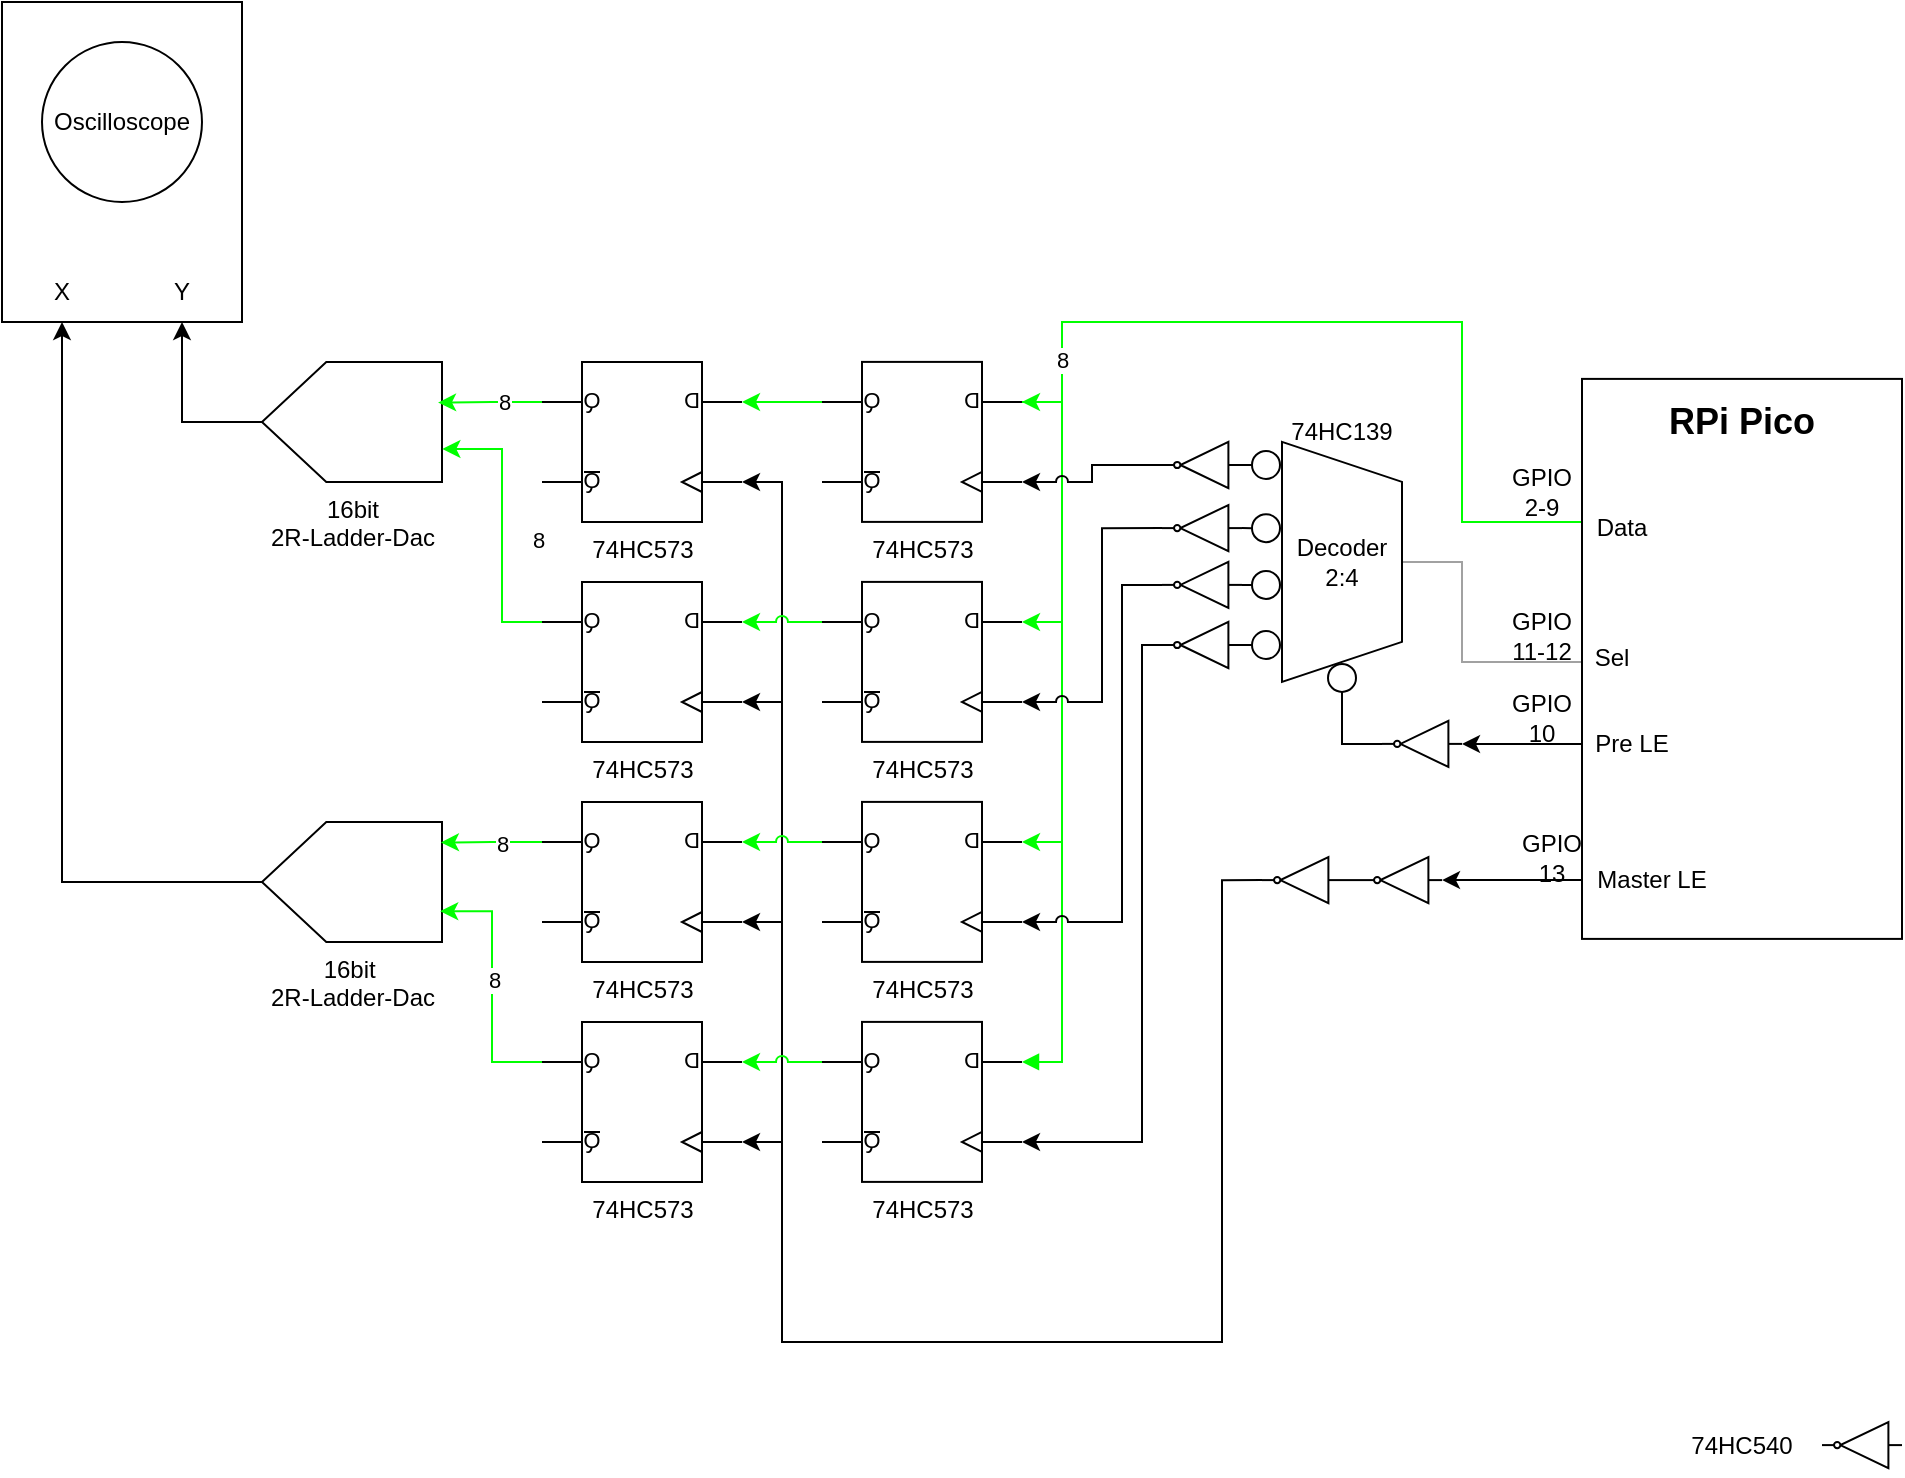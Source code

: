 <mxfile version="23.0.2" type="device">
  <diagram name="Page-1" id="mlNaame3dPTzkx42rLjh">
    <mxGraphModel dx="2049" dy="1204" grid="1" gridSize="10" guides="1" tooltips="1" connect="1" arrows="1" fold="1" page="1" pageScale="1" pageWidth="1169" pageHeight="827" math="0" shadow="0">
      <root>
        <mxCell id="0" />
        <mxCell id="1" parent="0" />
        <mxCell id="L3b0b9CqX7uJdZbYcvF_-2" value="" style="rounded=0;whiteSpace=wrap;html=1;" parent="1" vertex="1">
          <mxGeometry x="170" y="50" width="120" height="160" as="geometry" />
        </mxCell>
        <mxCell id="L3b0b9CqX7uJdZbYcvF_-3" value="Oscilloscope" style="ellipse;whiteSpace=wrap;html=1;aspect=fixed;" parent="1" vertex="1">
          <mxGeometry x="190" y="70" width="80" height="80" as="geometry" />
        </mxCell>
        <mxCell id="L3b0b9CqX7uJdZbYcvF_-4" value="X" style="text;html=1;strokeColor=none;fillColor=none;align=center;verticalAlign=middle;whiteSpace=wrap;rounded=0;" parent="1" vertex="1">
          <mxGeometry x="170" y="180" width="60" height="30" as="geometry" />
        </mxCell>
        <mxCell id="L3b0b9CqX7uJdZbYcvF_-5" value="Y" style="text;html=1;strokeColor=none;fillColor=none;align=center;verticalAlign=middle;whiteSpace=wrap;rounded=0;" parent="1" vertex="1">
          <mxGeometry x="230" y="180" width="60" height="30" as="geometry" />
        </mxCell>
        <mxCell id="L3b0b9CqX7uJdZbYcvF_-10" style="edgeStyle=orthogonalEdgeStyle;rounded=0;orthogonalLoop=1;jettySize=auto;html=1;entryX=0.5;entryY=1;entryDx=0;entryDy=0;" parent="1" source="L3b0b9CqX7uJdZbYcvF_-8" target="L3b0b9CqX7uJdZbYcvF_-5" edge="1">
          <mxGeometry relative="1" as="geometry" />
        </mxCell>
        <mxCell id="L3b0b9CqX7uJdZbYcvF_-8" value="&lt;div&gt;16bit&lt;/div&gt;&lt;div&gt;2R-Ladder-Dac&lt;/div&gt;" style="verticalLabelPosition=bottom;shadow=0;dashed=0;align=center;html=1;verticalAlign=top;shape=mxgraph.electrical.abstract.dac;rotation=0;flipH=1;direction=east;" parent="1" vertex="1">
          <mxGeometry x="300" y="230" width="90" height="60" as="geometry" />
        </mxCell>
        <mxCell id="L3b0b9CqX7uJdZbYcvF_-11" style="edgeStyle=orthogonalEdgeStyle;rounded=0;orthogonalLoop=1;jettySize=auto;html=1;entryX=0.5;entryY=1;entryDx=0;entryDy=0;" parent="1" source="L3b0b9CqX7uJdZbYcvF_-9" target="L3b0b9CqX7uJdZbYcvF_-4" edge="1">
          <mxGeometry relative="1" as="geometry" />
        </mxCell>
        <mxCell id="L3b0b9CqX7uJdZbYcvF_-9" value="&lt;div&gt;16bit&amp;nbsp;&lt;/div&gt;&lt;div&gt;2R-Ladder-Dac&lt;/div&gt;" style="verticalLabelPosition=bottom;shadow=0;dashed=0;align=center;html=1;verticalAlign=top;shape=mxgraph.electrical.abstract.dac;rotation=0;flipH=1;direction=east;" parent="1" vertex="1">
          <mxGeometry x="300" y="460" width="90" height="60" as="geometry" />
        </mxCell>
        <mxCell id="L3b0b9CqX7uJdZbYcvF_-50" style="edgeStyle=orthogonalEdgeStyle;rounded=0;orthogonalLoop=1;jettySize=auto;html=1;exitX=0.5;exitY=0;exitDx=0;exitDy=0;entryX=0;entryY=0.5;entryDx=0;entryDy=0;strokeColor=#A1A1A1;endArrow=none;endFill=0;" parent="1" source="L3b0b9CqX7uJdZbYcvF_-13" target="L3b0b9CqX7uJdZbYcvF_-42" edge="1">
          <mxGeometry relative="1" as="geometry">
            <Array as="points">
              <mxPoint x="900" y="329.95" />
              <mxPoint x="900" y="379.95" />
            </Array>
          </mxGeometry>
        </mxCell>
        <mxCell id="L3b0b9CqX7uJdZbYcvF_-13" value="&lt;div&gt;Decoder&lt;/div&gt;&lt;div&gt;2:4&lt;br&gt;&lt;/div&gt;" style="shape=trapezoid;perimeter=trapezoidPerimeter;whiteSpace=wrap;html=1;fixedSize=1;direction=south;" parent="1" vertex="1">
          <mxGeometry x="810" y="269.95" width="60" height="120" as="geometry" />
        </mxCell>
        <mxCell id="L3b0b9CqX7uJdZbYcvF_-46" style="edgeStyle=orthogonalEdgeStyle;rounded=0;orthogonalLoop=1;jettySize=auto;html=1;exitX=0;exitY=0.25;exitDx=0;exitDy=0;exitPerimeter=0;entryX=0;entryY=0.25;entryDx=0;entryDy=0;strokeColor=#00ff00;endArrow=none;endFill=0;" parent="1" source="L3b0b9CqX7uJdZbYcvF_-14" target="L3b0b9CqX7uJdZbYcvF_-42" edge="1">
          <mxGeometry relative="1" as="geometry">
            <Array as="points">
              <mxPoint x="700" y="249.95" />
              <mxPoint x="700" y="209.95" />
              <mxPoint x="900" y="209.95" />
              <mxPoint x="900" y="309.95" />
            </Array>
          </mxGeometry>
        </mxCell>
        <mxCell id="L3b0b9CqX7uJdZbYcvF_-14" value="&lt;div&gt;74HC573&lt;/div&gt;" style="verticalLabelPosition=bottom;shadow=0;dashed=0;align=center;html=1;verticalAlign=top;shape=mxgraph.electrical.logic_gates.d_type_flip-flop;flipH=1;" parent="1" vertex="1">
          <mxGeometry x="580" y="229.95" width="100" height="80" as="geometry" />
        </mxCell>
        <mxCell id="L3b0b9CqX7uJdZbYcvF_-28" style="edgeStyle=orthogonalEdgeStyle;rounded=0;orthogonalLoop=1;jettySize=auto;html=1;exitX=0;exitY=0.25;exitDx=0;exitDy=0;exitPerimeter=0;endArrow=none;endFill=0;strokeColor=#00ff00;startArrow=classic;startFill=1;" parent="1" source="L3b0b9CqX7uJdZbYcvF_-15" edge="1">
          <mxGeometry relative="1" as="geometry">
            <mxPoint x="700.0" y="350.191" as="targetPoint" />
          </mxGeometry>
        </mxCell>
        <mxCell id="L3b0b9CqX7uJdZbYcvF_-15" value="74HC573" style="verticalLabelPosition=bottom;shadow=0;dashed=0;align=center;html=1;verticalAlign=top;shape=mxgraph.electrical.logic_gates.d_type_flip-flop;flipH=1;" parent="1" vertex="1">
          <mxGeometry x="580" y="339.95" width="100" height="80" as="geometry" />
        </mxCell>
        <mxCell id="L3b0b9CqX7uJdZbYcvF_-29" style="edgeStyle=orthogonalEdgeStyle;rounded=0;orthogonalLoop=1;jettySize=auto;html=1;exitX=0;exitY=0.25;exitDx=0;exitDy=0;exitPerimeter=0;endArrow=none;endFill=0;strokeColor=#00ff00;startArrow=classic;startFill=1;" parent="1" source="L3b0b9CqX7uJdZbYcvF_-16" edge="1">
          <mxGeometry relative="1" as="geometry">
            <mxPoint x="700" y="470" as="targetPoint" />
          </mxGeometry>
        </mxCell>
        <mxCell id="L3b0b9CqX7uJdZbYcvF_-16" value="&lt;div&gt;74HC573&lt;/div&gt;&lt;div&gt;&lt;br&gt;&lt;/div&gt;" style="verticalLabelPosition=bottom;shadow=0;dashed=0;align=center;html=1;verticalAlign=top;shape=mxgraph.electrical.logic_gates.d_type_flip-flop;flipH=1;" parent="1" vertex="1">
          <mxGeometry x="580" y="449.95" width="100" height="80" as="geometry" />
        </mxCell>
        <mxCell id="L3b0b9CqX7uJdZbYcvF_-27" style="edgeStyle=orthogonalEdgeStyle;rounded=0;orthogonalLoop=1;jettySize=auto;html=1;exitX=0;exitY=0.25;exitDx=0;exitDy=0;exitPerimeter=0;endArrow=classic;endFill=1;entryX=0;entryY=0.25;entryDx=0;entryDy=0;entryPerimeter=0;strokeColor=#00ff00;startArrow=block;startFill=1;jumpStyle=none;jumpSize=5;" parent="1" source="L3b0b9CqX7uJdZbYcvF_-17" target="L3b0b9CqX7uJdZbYcvF_-14" edge="1">
          <mxGeometry relative="1" as="geometry">
            <mxPoint x="710.0" y="229.95" as="targetPoint" />
          </mxGeometry>
        </mxCell>
        <mxCell id="L3b0b9CqX7uJdZbYcvF_-30" value="8" style="edgeLabel;html=1;align=center;verticalAlign=middle;resizable=0;points=[];" parent="L3b0b9CqX7uJdZbYcvF_-27" vertex="1" connectable="0">
          <mxGeometry x="0.776" relative="1" as="geometry">
            <mxPoint y="-43" as="offset" />
          </mxGeometry>
        </mxCell>
        <mxCell id="L3b0b9CqX7uJdZbYcvF_-17" value="74HC573" style="verticalLabelPosition=bottom;shadow=0;dashed=0;align=center;html=1;verticalAlign=top;shape=mxgraph.electrical.logic_gates.d_type_flip-flop;flipH=1;" parent="1" vertex="1">
          <mxGeometry x="580" y="559.95" width="100" height="80" as="geometry" />
        </mxCell>
        <mxCell id="L3b0b9CqX7uJdZbYcvF_-42" value="" style="rounded=0;whiteSpace=wrap;html=1;" parent="1" vertex="1">
          <mxGeometry x="960" y="238.45" width="160" height="280" as="geometry" />
        </mxCell>
        <mxCell id="L3b0b9CqX7uJdZbYcvF_-41" value="" style="shape=image;verticalLabelPosition=bottom;labelBackgroundColor=default;verticalAlign=top;aspect=fixed;imageAspect=0;image=https://upload.wikimedia.org/wikipedia/de/thumb/c/cb/Raspberry_Pi_Logo.svg/570px-Raspberry_Pi_Logo.svg.png;" parent="1" vertex="1">
          <mxGeometry x="1016.26" y="348.45" width="47.49" height="60" as="geometry" />
        </mxCell>
        <mxCell id="L3b0b9CqX7uJdZbYcvF_-49" value="&lt;div&gt;GPIO&lt;/div&gt;&lt;div&gt;11-12&lt;/div&gt;" style="text;html=1;strokeColor=none;fillColor=none;align=center;verticalAlign=middle;whiteSpace=wrap;rounded=0;" parent="1" vertex="1">
          <mxGeometry x="920" y="349.95" width="40" height="35" as="geometry" />
        </mxCell>
        <mxCell id="L3b0b9CqX7uJdZbYcvF_-76" style="edgeStyle=orthogonalEdgeStyle;rounded=0;orthogonalLoop=1;jettySize=auto;html=1;exitX=0;exitY=0.75;exitDx=0;exitDy=0;exitPerimeter=0;startArrow=classic;startFill=1;endArrow=none;endFill=0;entryX=1;entryY=0.5;entryDx=0;entryDy=0;entryPerimeter=0;" parent="1" source="L3b0b9CqX7uJdZbYcvF_-55" target="L3b0b9CqX7uJdZbYcvF_-104" edge="1">
          <mxGeometry relative="1" as="geometry">
            <mxPoint x="555.217" y="720" as="targetPoint" />
            <Array as="points">
              <mxPoint x="560" y="290" />
              <mxPoint x="560" y="720" />
              <mxPoint x="780" y="720" />
              <mxPoint x="780" y="489" />
            </Array>
          </mxGeometry>
        </mxCell>
        <mxCell id="L3b0b9CqX7uJdZbYcvF_-52" value="&lt;div&gt;GPIO&lt;/div&gt;&lt;div&gt;2-9&lt;br&gt;&lt;/div&gt;" style="text;html=1;strokeColor=none;fillColor=none;align=center;verticalAlign=middle;whiteSpace=wrap;rounded=0;" parent="1" vertex="1">
          <mxGeometry x="920" y="279.95" width="40" height="30" as="geometry" />
        </mxCell>
        <mxCell id="L3b0b9CqX7uJdZbYcvF_-55" value="&lt;div&gt;74HC573&lt;/div&gt;" style="verticalLabelPosition=bottom;shadow=0;dashed=0;align=center;html=1;verticalAlign=top;shape=mxgraph.electrical.logic_gates.d_type_flip-flop;flipH=1;" parent="1" vertex="1">
          <mxGeometry x="440" y="230" width="100" height="80" as="geometry" />
        </mxCell>
        <mxCell id="L3b0b9CqX7uJdZbYcvF_-79" style="edgeStyle=orthogonalEdgeStyle;rounded=0;orthogonalLoop=1;jettySize=auto;html=1;exitX=0;exitY=0.75;exitDx=0;exitDy=0;exitPerimeter=0;endArrow=none;endFill=0;startArrow=classic;startFill=1;" parent="1" source="L3b0b9CqX7uJdZbYcvF_-56" edge="1">
          <mxGeometry relative="1" as="geometry">
            <mxPoint x="560" y="400" as="targetPoint" />
          </mxGeometry>
        </mxCell>
        <mxCell id="L3b0b9CqX7uJdZbYcvF_-56" value="&lt;div&gt;74HC573&lt;/div&gt;" style="verticalLabelPosition=bottom;shadow=0;dashed=0;align=center;html=1;verticalAlign=top;shape=mxgraph.electrical.logic_gates.d_type_flip-flop;flipH=1;" parent="1" vertex="1">
          <mxGeometry x="440" y="340" width="100" height="80" as="geometry" />
        </mxCell>
        <mxCell id="L3b0b9CqX7uJdZbYcvF_-78" style="edgeStyle=orthogonalEdgeStyle;rounded=0;orthogonalLoop=1;jettySize=auto;html=1;exitX=0;exitY=0.75;exitDx=0;exitDy=0;exitPerimeter=0;endArrow=none;endFill=0;startArrow=classic;startFill=1;" parent="1" source="L3b0b9CqX7uJdZbYcvF_-57" edge="1">
          <mxGeometry relative="1" as="geometry">
            <mxPoint x="560" y="510" as="targetPoint" />
          </mxGeometry>
        </mxCell>
        <mxCell id="L3b0b9CqX7uJdZbYcvF_-57" value="&lt;div&gt;74HC573&lt;/div&gt;" style="verticalLabelPosition=bottom;shadow=0;dashed=0;align=center;html=1;verticalAlign=top;shape=mxgraph.electrical.logic_gates.d_type_flip-flop;flipH=1;" parent="1" vertex="1">
          <mxGeometry x="440" y="450" width="100" height="80" as="geometry" />
        </mxCell>
        <mxCell id="L3b0b9CqX7uJdZbYcvF_-77" style="edgeStyle=orthogonalEdgeStyle;rounded=0;orthogonalLoop=1;jettySize=auto;html=1;exitX=0;exitY=0.75;exitDx=0;exitDy=0;exitPerimeter=0;startArrow=classic;startFill=1;endArrow=none;endFill=0;" parent="1" source="L3b0b9CqX7uJdZbYcvF_-58" edge="1">
          <mxGeometry relative="1" as="geometry">
            <mxPoint x="560" y="620" as="targetPoint" />
          </mxGeometry>
        </mxCell>
        <mxCell id="L3b0b9CqX7uJdZbYcvF_-58" value="&lt;div&gt;74HC573&lt;/div&gt;" style="verticalLabelPosition=bottom;shadow=0;dashed=0;align=center;html=1;verticalAlign=top;shape=mxgraph.electrical.logic_gates.d_type_flip-flop;flipH=1;" parent="1" vertex="1">
          <mxGeometry x="440" y="560" width="100" height="80" as="geometry" />
        </mxCell>
        <mxCell id="L3b0b9CqX7uJdZbYcvF_-59" style="edgeStyle=orthogonalEdgeStyle;rounded=0;orthogonalLoop=1;jettySize=auto;html=1;exitX=1;exitY=0.25;exitDx=0;exitDy=0;exitPerimeter=0;entryX=0.022;entryY=0.338;entryDx=0;entryDy=0;entryPerimeter=0;strokeColor=#00ff00;" parent="1" source="L3b0b9CqX7uJdZbYcvF_-55" target="L3b0b9CqX7uJdZbYcvF_-8" edge="1">
          <mxGeometry relative="1" as="geometry" />
        </mxCell>
        <mxCell id="L3b0b9CqX7uJdZbYcvF_-73" value="&lt;div&gt;8&lt;/div&gt;" style="edgeLabel;html=1;align=center;verticalAlign=middle;resizable=0;points=[];" parent="L3b0b9CqX7uJdZbYcvF_-59" vertex="1" connectable="0">
          <mxGeometry x="-0.265" relative="1" as="geometry">
            <mxPoint as="offset" />
          </mxGeometry>
        </mxCell>
        <mxCell id="L3b0b9CqX7uJdZbYcvF_-61" style="edgeStyle=orthogonalEdgeStyle;rounded=0;orthogonalLoop=1;jettySize=auto;html=1;exitX=1;exitY=0.25;exitDx=0;exitDy=0;exitPerimeter=0;entryX=-0.002;entryY=0.725;entryDx=0;entryDy=0;entryPerimeter=0;strokeColor=#00ff00;" parent="1" source="L3b0b9CqX7uJdZbYcvF_-56" target="L3b0b9CqX7uJdZbYcvF_-8" edge="1">
          <mxGeometry relative="1" as="geometry">
            <Array as="points">
              <mxPoint x="420" y="360" />
              <mxPoint x="420" y="274" />
            </Array>
          </mxGeometry>
        </mxCell>
        <mxCell id="L3b0b9CqX7uJdZbYcvF_-62" style="edgeStyle=orthogonalEdgeStyle;rounded=0;orthogonalLoop=1;jettySize=auto;html=1;exitX=1;exitY=0.25;exitDx=0;exitDy=0;exitPerimeter=0;entryX=0.006;entryY=0.171;entryDx=0;entryDy=0;entryPerimeter=0;strokeColor=#00ff00;" parent="1" source="L3b0b9CqX7uJdZbYcvF_-57" target="L3b0b9CqX7uJdZbYcvF_-9" edge="1">
          <mxGeometry relative="1" as="geometry" />
        </mxCell>
        <mxCell id="L3b0b9CqX7uJdZbYcvF_-74" value="&lt;div&gt;8&lt;/div&gt;" style="edgeLabel;html=1;align=center;verticalAlign=middle;resizable=0;points=[];" parent="L3b0b9CqX7uJdZbYcvF_-62" vertex="1" connectable="0">
          <mxGeometry x="-0.204" y="1" relative="1" as="geometry">
            <mxPoint as="offset" />
          </mxGeometry>
        </mxCell>
        <mxCell id="L3b0b9CqX7uJdZbYcvF_-63" style="edgeStyle=orthogonalEdgeStyle;rounded=0;orthogonalLoop=1;jettySize=auto;html=1;exitX=1;exitY=0.25;exitDx=0;exitDy=0;exitPerimeter=0;entryX=0.01;entryY=0.743;entryDx=0;entryDy=0;entryPerimeter=0;strokeColor=#00ff00;" parent="1" source="L3b0b9CqX7uJdZbYcvF_-58" target="L3b0b9CqX7uJdZbYcvF_-9" edge="1">
          <mxGeometry relative="1" as="geometry" />
        </mxCell>
        <mxCell id="L3b0b9CqX7uJdZbYcvF_-75" value="&lt;div&gt;8&lt;/div&gt;" style="edgeLabel;html=1;align=center;verticalAlign=middle;resizable=0;points=[];" parent="L3b0b9CqX7uJdZbYcvF_-63" vertex="1" connectable="0">
          <mxGeometry x="0.044" y="-1" relative="1" as="geometry">
            <mxPoint as="offset" />
          </mxGeometry>
        </mxCell>
        <mxCell id="L3b0b9CqX7uJdZbYcvF_-64" style="edgeStyle=orthogonalEdgeStyle;rounded=0;orthogonalLoop=1;jettySize=auto;html=1;exitX=1;exitY=0.25;exitDx=0;exitDy=0;exitPerimeter=0;entryX=0;entryY=0.25;entryDx=0;entryDy=0;entryPerimeter=0;strokeColor=#00ff00;jumpStyle=arc;" parent="1" source="L3b0b9CqX7uJdZbYcvF_-17" target="L3b0b9CqX7uJdZbYcvF_-58" edge="1">
          <mxGeometry relative="1" as="geometry" />
        </mxCell>
        <mxCell id="L3b0b9CqX7uJdZbYcvF_-65" style="edgeStyle=orthogonalEdgeStyle;rounded=0;orthogonalLoop=1;jettySize=auto;html=1;exitX=1;exitY=0.25;exitDx=0;exitDy=0;exitPerimeter=0;entryX=0;entryY=0.25;entryDx=0;entryDy=0;entryPerimeter=0;strokeColor=#00ff00;jumpStyle=arc;" parent="1" source="L3b0b9CqX7uJdZbYcvF_-16" target="L3b0b9CqX7uJdZbYcvF_-57" edge="1">
          <mxGeometry relative="1" as="geometry" />
        </mxCell>
        <mxCell id="L3b0b9CqX7uJdZbYcvF_-66" style="edgeStyle=orthogonalEdgeStyle;rounded=0;orthogonalLoop=1;jettySize=auto;html=1;exitX=1;exitY=0.25;exitDx=0;exitDy=0;exitPerimeter=0;entryX=0;entryY=0.25;entryDx=0;entryDy=0;entryPerimeter=0;strokeColor=#00ff00;jumpStyle=arc;" parent="1" source="L3b0b9CqX7uJdZbYcvF_-15" target="L3b0b9CqX7uJdZbYcvF_-56" edge="1">
          <mxGeometry relative="1" as="geometry" />
        </mxCell>
        <mxCell id="L3b0b9CqX7uJdZbYcvF_-67" style="edgeStyle=orthogonalEdgeStyle;rounded=0;orthogonalLoop=1;jettySize=auto;html=1;exitX=1;exitY=0.25;exitDx=0;exitDy=0;exitPerimeter=0;entryX=0;entryY=0.25;entryDx=0;entryDy=0;entryPerimeter=0;strokeColor=#00ff00;jumpStyle=arc;" parent="1" source="L3b0b9CqX7uJdZbYcvF_-14" target="L3b0b9CqX7uJdZbYcvF_-55" edge="1">
          <mxGeometry relative="1" as="geometry" />
        </mxCell>
        <mxCell id="L3b0b9CqX7uJdZbYcvF_-68" value="8" style="edgeLabel;html=1;align=center;verticalAlign=middle;resizable=0;points=[];" parent="1" vertex="1" connectable="0">
          <mxGeometry x="710" y="238.45" as="geometry">
            <mxPoint x="-272" y="80" as="offset" />
          </mxGeometry>
        </mxCell>
        <mxCell id="L3b0b9CqX7uJdZbYcvF_-80" value="&lt;div&gt;GPIO&lt;/div&gt;&lt;div&gt;13&lt;br&gt;&lt;/div&gt;" style="text;html=1;strokeColor=none;fillColor=none;align=center;verticalAlign=middle;whiteSpace=wrap;rounded=0;" parent="1" vertex="1">
          <mxGeometry x="930" y="460" width="30" height="35" as="geometry" />
        </mxCell>
        <mxCell id="L3b0b9CqX7uJdZbYcvF_-81" value="Master LE" style="text;html=1;strokeColor=none;fillColor=none;align=center;verticalAlign=middle;whiteSpace=wrap;rounded=0;" parent="1" vertex="1">
          <mxGeometry x="960" y="476.55" width="70" height="25" as="geometry" />
        </mxCell>
        <mxCell id="L3b0b9CqX7uJdZbYcvF_-82" value="Sel" style="text;html=1;strokeColor=none;fillColor=none;align=center;verticalAlign=middle;whiteSpace=wrap;rounded=0;" parent="1" vertex="1">
          <mxGeometry x="960" y="365.95" width="30" height="25" as="geometry" />
        </mxCell>
        <mxCell id="L3b0b9CqX7uJdZbYcvF_-83" value="Data" style="text;html=1;strokeColor=none;fillColor=none;align=center;verticalAlign=middle;whiteSpace=wrap;rounded=0;" parent="1" vertex="1">
          <mxGeometry x="960" y="300" width="40" height="25" as="geometry" />
        </mxCell>
        <mxCell id="L3b0b9CqX7uJdZbYcvF_-86" style="edgeStyle=orthogonalEdgeStyle;rounded=0;orthogonalLoop=1;jettySize=auto;html=1;exitX=1;exitY=0.5;exitDx=0;exitDy=0;entryX=1;entryY=0.5;entryDx=0;entryDy=0;endArrow=circle;endFill=0;exitPerimeter=0;" parent="1" source="L3b0b9CqX7uJdZbYcvF_-111" target="L3b0b9CqX7uJdZbYcvF_-13" edge="1">
          <mxGeometry relative="1" as="geometry">
            <Array as="points">
              <mxPoint x="840" y="421" />
            </Array>
          </mxGeometry>
        </mxCell>
        <mxCell id="L3b0b9CqX7uJdZbYcvF_-84" value="Pre LE" style="text;html=1;strokeColor=none;fillColor=none;align=center;verticalAlign=middle;whiteSpace=wrap;rounded=0;" parent="1" vertex="1">
          <mxGeometry x="960" y="408.45" width="50" height="25" as="geometry" />
        </mxCell>
        <mxCell id="L3b0b9CqX7uJdZbYcvF_-88" value="&lt;h2&gt;RPi Pico&lt;/h2&gt;" style="text;html=1;strokeColor=none;fillColor=none;align=center;verticalAlign=middle;whiteSpace=wrap;rounded=0;" parent="1" vertex="1">
          <mxGeometry x="990" y="245" width="100" height="30" as="geometry" />
        </mxCell>
        <mxCell id="L3b0b9CqX7uJdZbYcvF_-89" value="" style="verticalLabelPosition=bottom;shadow=0;dashed=0;align=center;html=1;verticalAlign=top;shape=mxgraph.electrical.logic_gates.inverter_2;flipH=1;" parent="1" vertex="1">
          <mxGeometry x="750" y="329.9" width="40" height="23.1" as="geometry" />
        </mxCell>
        <mxCell id="L3b0b9CqX7uJdZbYcvF_-90" value="" style="verticalLabelPosition=bottom;shadow=0;dashed=0;align=center;html=1;verticalAlign=top;shape=mxgraph.electrical.logic_gates.inverter_2;flipH=1;" parent="1" vertex="1">
          <mxGeometry x="750" y="359.95" width="40" height="23.1" as="geometry" />
        </mxCell>
        <mxCell id="L3b0b9CqX7uJdZbYcvF_-91" value="" style="verticalLabelPosition=bottom;shadow=0;dashed=0;align=center;html=1;verticalAlign=top;shape=mxgraph.electrical.logic_gates.inverter_2;flipH=1;" parent="1" vertex="1">
          <mxGeometry x="750" y="301.5" width="40" height="23.1" as="geometry" />
        </mxCell>
        <mxCell id="L3b0b9CqX7uJdZbYcvF_-92" value="" style="verticalLabelPosition=bottom;shadow=0;dashed=0;align=center;html=1;verticalAlign=top;shape=mxgraph.electrical.logic_gates.inverter_2;flipH=1;" parent="1" vertex="1">
          <mxGeometry x="750" y="269.95" width="40" height="23.1" as="geometry" />
        </mxCell>
        <mxCell id="L3b0b9CqX7uJdZbYcvF_-93" style="edgeStyle=orthogonalEdgeStyle;rounded=0;orthogonalLoop=1;jettySize=auto;html=1;exitX=0;exitY=0.5;exitDx=0;exitDy=0;exitPerimeter=0;entryX=0.096;entryY=1;entryDx=0;entryDy=0;entryPerimeter=0;endArrow=circle;endFill=0;" parent="1" source="L3b0b9CqX7uJdZbYcvF_-92" target="L3b0b9CqX7uJdZbYcvF_-13" edge="1">
          <mxGeometry relative="1" as="geometry" />
        </mxCell>
        <mxCell id="L3b0b9CqX7uJdZbYcvF_-95" style="edgeStyle=orthogonalEdgeStyle;rounded=0;orthogonalLoop=1;jettySize=auto;html=1;exitX=0;exitY=0.5;exitDx=0;exitDy=0;exitPerimeter=0;entryX=0.359;entryY=1;entryDx=0;entryDy=0;entryPerimeter=0;endArrow=circle;endFill=0;" parent="1" source="L3b0b9CqX7uJdZbYcvF_-91" target="L3b0b9CqX7uJdZbYcvF_-13" edge="1">
          <mxGeometry relative="1" as="geometry" />
        </mxCell>
        <mxCell id="L3b0b9CqX7uJdZbYcvF_-96" style="edgeStyle=orthogonalEdgeStyle;rounded=0;orthogonalLoop=1;jettySize=auto;html=1;exitX=0;exitY=0.5;exitDx=0;exitDy=0;exitPerimeter=0;entryX=0.596;entryY=1;entryDx=0;entryDy=0;entryPerimeter=0;endArrow=circle;endFill=0;" parent="1" source="L3b0b9CqX7uJdZbYcvF_-89" target="L3b0b9CqX7uJdZbYcvF_-13" edge="1">
          <mxGeometry relative="1" as="geometry" />
        </mxCell>
        <mxCell id="L3b0b9CqX7uJdZbYcvF_-97" style="edgeStyle=orthogonalEdgeStyle;rounded=0;orthogonalLoop=1;jettySize=auto;html=1;exitX=0;exitY=0.5;exitDx=0;exitDy=0;exitPerimeter=0;entryX=0.847;entryY=1;entryDx=0;entryDy=0;entryPerimeter=0;endArrow=circle;endFill=0;" parent="1" source="L3b0b9CqX7uJdZbYcvF_-90" target="L3b0b9CqX7uJdZbYcvF_-13" edge="1">
          <mxGeometry relative="1" as="geometry" />
        </mxCell>
        <mxCell id="L3b0b9CqX7uJdZbYcvF_-98" style="edgeStyle=orthogonalEdgeStyle;rounded=0;orthogonalLoop=1;jettySize=auto;html=1;exitX=1;exitY=0.5;exitDx=0;exitDy=0;exitPerimeter=0;entryX=0;entryY=0.75;entryDx=0;entryDy=0;entryPerimeter=0;jumpStyle=arc;" parent="1" source="L3b0b9CqX7uJdZbYcvF_-92" target="L3b0b9CqX7uJdZbYcvF_-14" edge="1">
          <mxGeometry relative="1" as="geometry" />
        </mxCell>
        <mxCell id="L3b0b9CqX7uJdZbYcvF_-99" style="edgeStyle=orthogonalEdgeStyle;rounded=0;orthogonalLoop=1;jettySize=auto;html=1;exitX=1;exitY=0.5;exitDx=0;exitDy=0;exitPerimeter=0;entryX=0;entryY=0.75;entryDx=0;entryDy=0;entryPerimeter=0;jumpStyle=arc;" parent="1" source="L3b0b9CqX7uJdZbYcvF_-91" target="L3b0b9CqX7uJdZbYcvF_-15" edge="1">
          <mxGeometry relative="1" as="geometry">
            <Array as="points">
              <mxPoint x="720" y="313" />
              <mxPoint x="720" y="400" />
            </Array>
          </mxGeometry>
        </mxCell>
        <mxCell id="L3b0b9CqX7uJdZbYcvF_-100" style="edgeStyle=orthogonalEdgeStyle;rounded=0;orthogonalLoop=1;jettySize=auto;html=1;exitX=1;exitY=0.5;exitDx=0;exitDy=0;exitPerimeter=0;entryX=0;entryY=0.75;entryDx=0;entryDy=0;entryPerimeter=0;jumpStyle=arc;" parent="1" source="L3b0b9CqX7uJdZbYcvF_-89" target="L3b0b9CqX7uJdZbYcvF_-16" edge="1">
          <mxGeometry relative="1" as="geometry">
            <Array as="points">
              <mxPoint x="730" y="342" />
              <mxPoint x="730" y="510" />
            </Array>
          </mxGeometry>
        </mxCell>
        <mxCell id="L3b0b9CqX7uJdZbYcvF_-101" style="edgeStyle=orthogonalEdgeStyle;rounded=0;orthogonalLoop=1;jettySize=auto;html=1;exitX=1;exitY=0.5;exitDx=0;exitDy=0;exitPerimeter=0;entryX=0;entryY=0.75;entryDx=0;entryDy=0;entryPerimeter=0;" parent="1" source="L3b0b9CqX7uJdZbYcvF_-90" target="L3b0b9CqX7uJdZbYcvF_-17" edge="1">
          <mxGeometry relative="1" as="geometry">
            <Array as="points">
              <mxPoint x="740" y="372" />
              <mxPoint x="740" y="620" />
            </Array>
          </mxGeometry>
        </mxCell>
        <mxCell id="L3b0b9CqX7uJdZbYcvF_-102" value="74HC540" style="text;html=1;strokeColor=none;fillColor=none;align=center;verticalAlign=middle;whiteSpace=wrap;rounded=0;" parent="1" vertex="1">
          <mxGeometry x="1010" y="756.55" width="60" height="30" as="geometry" />
        </mxCell>
        <mxCell id="L3b0b9CqX7uJdZbYcvF_-104" value="" style="verticalLabelPosition=bottom;shadow=0;dashed=0;align=center;html=1;verticalAlign=top;shape=mxgraph.electrical.logic_gates.inverter_2;flipH=1;" parent="1" vertex="1">
          <mxGeometry x="800" y="477.5" width="40" height="23.1" as="geometry" />
        </mxCell>
        <mxCell id="L3b0b9CqX7uJdZbYcvF_-106" style="edgeStyle=orthogonalEdgeStyle;rounded=0;orthogonalLoop=1;jettySize=auto;html=1;entryX=0;entryY=0.5;entryDx=0;entryDy=0;endArrow=none;endFill=0;startArrow=classic;startFill=1;" parent="1" source="L3b0b9CqX7uJdZbYcvF_-105" target="L3b0b9CqX7uJdZbYcvF_-81" edge="1">
          <mxGeometry relative="1" as="geometry">
            <Array as="points">
              <mxPoint x="880" y="490" />
            </Array>
          </mxGeometry>
        </mxCell>
        <mxCell id="L3b0b9CqX7uJdZbYcvF_-105" value="" style="verticalLabelPosition=bottom;shadow=0;dashed=0;align=center;html=1;verticalAlign=top;shape=mxgraph.electrical.logic_gates.inverter_2;flipH=1;" parent="1" vertex="1">
          <mxGeometry x="850" y="477.5" width="40" height="23.1" as="geometry" />
        </mxCell>
        <mxCell id="L3b0b9CqX7uJdZbYcvF_-108" value="" style="verticalLabelPosition=bottom;shadow=0;dashed=0;align=center;html=1;verticalAlign=top;shape=mxgraph.electrical.logic_gates.inverter_2;flipH=1;" parent="1" vertex="1">
          <mxGeometry x="1080" y="760" width="40" height="23.1" as="geometry" />
        </mxCell>
        <mxCell id="L3b0b9CqX7uJdZbYcvF_-113" style="edgeStyle=orthogonalEdgeStyle;rounded=0;orthogonalLoop=1;jettySize=auto;html=1;entryX=0;entryY=0.5;entryDx=0;entryDy=0;endArrow=none;endFill=0;startArrow=classic;startFill=1;" parent="1" source="L3b0b9CqX7uJdZbYcvF_-111" target="L3b0b9CqX7uJdZbYcvF_-84" edge="1">
          <mxGeometry relative="1" as="geometry" />
        </mxCell>
        <mxCell id="L3b0b9CqX7uJdZbYcvF_-111" value="" style="verticalLabelPosition=bottom;shadow=0;dashed=0;align=center;html=1;verticalAlign=top;shape=mxgraph.electrical.logic_gates.inverter_2;flipH=1;" parent="1" vertex="1">
          <mxGeometry x="860" y="409.4" width="40" height="23.1" as="geometry" />
        </mxCell>
        <mxCell id="L3b0b9CqX7uJdZbYcvF_-114" style="edgeStyle=orthogonalEdgeStyle;rounded=0;orthogonalLoop=1;jettySize=auto;html=1;exitX=0;exitY=0.5;exitDx=0;exitDy=0;exitPerimeter=0;entryX=1;entryY=0.5;entryDx=0;entryDy=0;entryPerimeter=0;endArrow=none;endFill=0;" parent="1" source="L3b0b9CqX7uJdZbYcvF_-104" target="L3b0b9CqX7uJdZbYcvF_-105" edge="1">
          <mxGeometry relative="1" as="geometry" />
        </mxCell>
        <mxCell id="L3b0b9CqX7uJdZbYcvF_-115" value="&lt;div&gt;GPIO&lt;/div&gt;&lt;div&gt;10&lt;/div&gt;" style="text;html=1;strokeColor=none;fillColor=none;align=center;verticalAlign=middle;whiteSpace=wrap;rounded=0;" parent="1" vertex="1">
          <mxGeometry x="920" y="395" width="40" height="25" as="geometry" />
        </mxCell>
        <mxCell id="icH5mZn37ks5s2nZ3BOA-3" value="74HC139" style="text;html=1;strokeColor=none;fillColor=none;align=center;verticalAlign=middle;whiteSpace=wrap;rounded=0;" vertex="1" parent="1">
          <mxGeometry x="810" y="254.95" width="60" height="20.05" as="geometry" />
        </mxCell>
      </root>
    </mxGraphModel>
  </diagram>
</mxfile>
